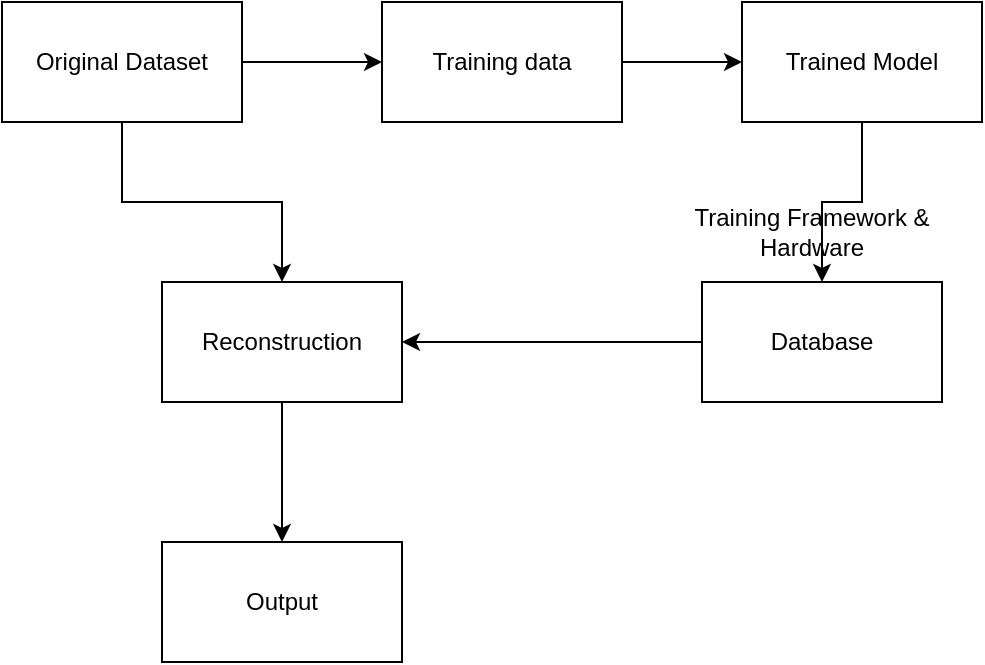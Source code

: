 <mxfile version="20.2.2" type="device"><diagram id="JV8EoO83v7ACHrY5VDAo" name="Pagina-1"><mxGraphModel dx="782" dy="1121" grid="1" gridSize="10" guides="1" tooltips="1" connect="1" arrows="1" fold="1" page="1" pageScale="1" pageWidth="827" pageHeight="1169" math="0" shadow="0"><root><mxCell id="0"/><mxCell id="1" parent="0"/><mxCell id="0wxC-j6VfHnpqM6wgPGO-8" style="edgeStyle=orthogonalEdgeStyle;rounded=0;orthogonalLoop=1;jettySize=auto;html=1;exitX=1;exitY=0.5;exitDx=0;exitDy=0;entryX=0;entryY=0.5;entryDx=0;entryDy=0;" parent="1" source="0wxC-j6VfHnpqM6wgPGO-1" target="0wxC-j6VfHnpqM6wgPGO-2" edge="1"><mxGeometry relative="1" as="geometry"/></mxCell><mxCell id="0wxC-j6VfHnpqM6wgPGO-13" style="edgeStyle=orthogonalEdgeStyle;rounded=0;orthogonalLoop=1;jettySize=auto;html=1;exitX=0.5;exitY=1;exitDx=0;exitDy=0;" parent="1" source="0wxC-j6VfHnpqM6wgPGO-1" target="0wxC-j6VfHnpqM6wgPGO-5" edge="1"><mxGeometry relative="1" as="geometry"/></mxCell><mxCell id="0wxC-j6VfHnpqM6wgPGO-1" value="Original Dataset" style="rounded=0;whiteSpace=wrap;html=1;" parent="1" vertex="1"><mxGeometry x="180" y="220" width="120" height="60" as="geometry"/></mxCell><mxCell id="0wxC-j6VfHnpqM6wgPGO-9" style="edgeStyle=orthogonalEdgeStyle;rounded=0;orthogonalLoop=1;jettySize=auto;html=1;exitX=1;exitY=0.5;exitDx=0;exitDy=0;entryX=0;entryY=0.5;entryDx=0;entryDy=0;" parent="1" source="0wxC-j6VfHnpqM6wgPGO-2" target="0wxC-j6VfHnpqM6wgPGO-3" edge="1"><mxGeometry relative="1" as="geometry"/></mxCell><mxCell id="0wxC-j6VfHnpqM6wgPGO-2" value="Training data" style="rounded=0;whiteSpace=wrap;html=1;" parent="1" vertex="1"><mxGeometry x="370" y="220" width="120" height="60" as="geometry"/></mxCell><mxCell id="0wxC-j6VfHnpqM6wgPGO-10" style="edgeStyle=orthogonalEdgeStyle;rounded=0;orthogonalLoop=1;jettySize=auto;html=1;exitX=0.5;exitY=1;exitDx=0;exitDy=0;" parent="1" source="0wxC-j6VfHnpqM6wgPGO-3" target="0wxC-j6VfHnpqM6wgPGO-4" edge="1"><mxGeometry relative="1" as="geometry"/></mxCell><mxCell id="0wxC-j6VfHnpqM6wgPGO-3" value="Trained Model" style="rounded=0;whiteSpace=wrap;html=1;" parent="1" vertex="1"><mxGeometry x="550" y="220" width="120" height="60" as="geometry"/></mxCell><mxCell id="0wxC-j6VfHnpqM6wgPGO-11" style="edgeStyle=orthogonalEdgeStyle;rounded=0;orthogonalLoop=1;jettySize=auto;html=1;exitX=0;exitY=0.5;exitDx=0;exitDy=0;entryX=1;entryY=0.5;entryDx=0;entryDy=0;" parent="1" source="0wxC-j6VfHnpqM6wgPGO-4" target="0wxC-j6VfHnpqM6wgPGO-5" edge="1"><mxGeometry relative="1" as="geometry"/></mxCell><mxCell id="0wxC-j6VfHnpqM6wgPGO-4" value="Database" style="rounded=0;whiteSpace=wrap;html=1;" parent="1" vertex="1"><mxGeometry x="530" y="360" width="120" height="60" as="geometry"/></mxCell><mxCell id="0wxC-j6VfHnpqM6wgPGO-12" style="edgeStyle=orthogonalEdgeStyle;rounded=0;orthogonalLoop=1;jettySize=auto;html=1;exitX=0.5;exitY=1;exitDx=0;exitDy=0;entryX=0.5;entryY=0;entryDx=0;entryDy=0;" parent="1" source="0wxC-j6VfHnpqM6wgPGO-5" target="0wxC-j6VfHnpqM6wgPGO-6" edge="1"><mxGeometry relative="1" as="geometry"/></mxCell><mxCell id="0wxC-j6VfHnpqM6wgPGO-5" value="Reconstruction" style="rounded=0;whiteSpace=wrap;html=1;" parent="1" vertex="1"><mxGeometry x="260" y="360" width="120" height="60" as="geometry"/></mxCell><mxCell id="0wxC-j6VfHnpqM6wgPGO-6" value="Output" style="rounded=0;whiteSpace=wrap;html=1;" parent="1" vertex="1"><mxGeometry x="260" y="490" width="120" height="60" as="geometry"/></mxCell><mxCell id="yZcvSrH6O0WBTRCnAnsg-2" value="Training Framework &amp;amp; Hardware" style="text;html=1;strokeColor=none;fillColor=none;align=center;verticalAlign=middle;whiteSpace=wrap;rounded=0;" vertex="1" parent="1"><mxGeometry x="510" y="320" width="150" height="30" as="geometry"/></mxCell></root></mxGraphModel></diagram></mxfile>